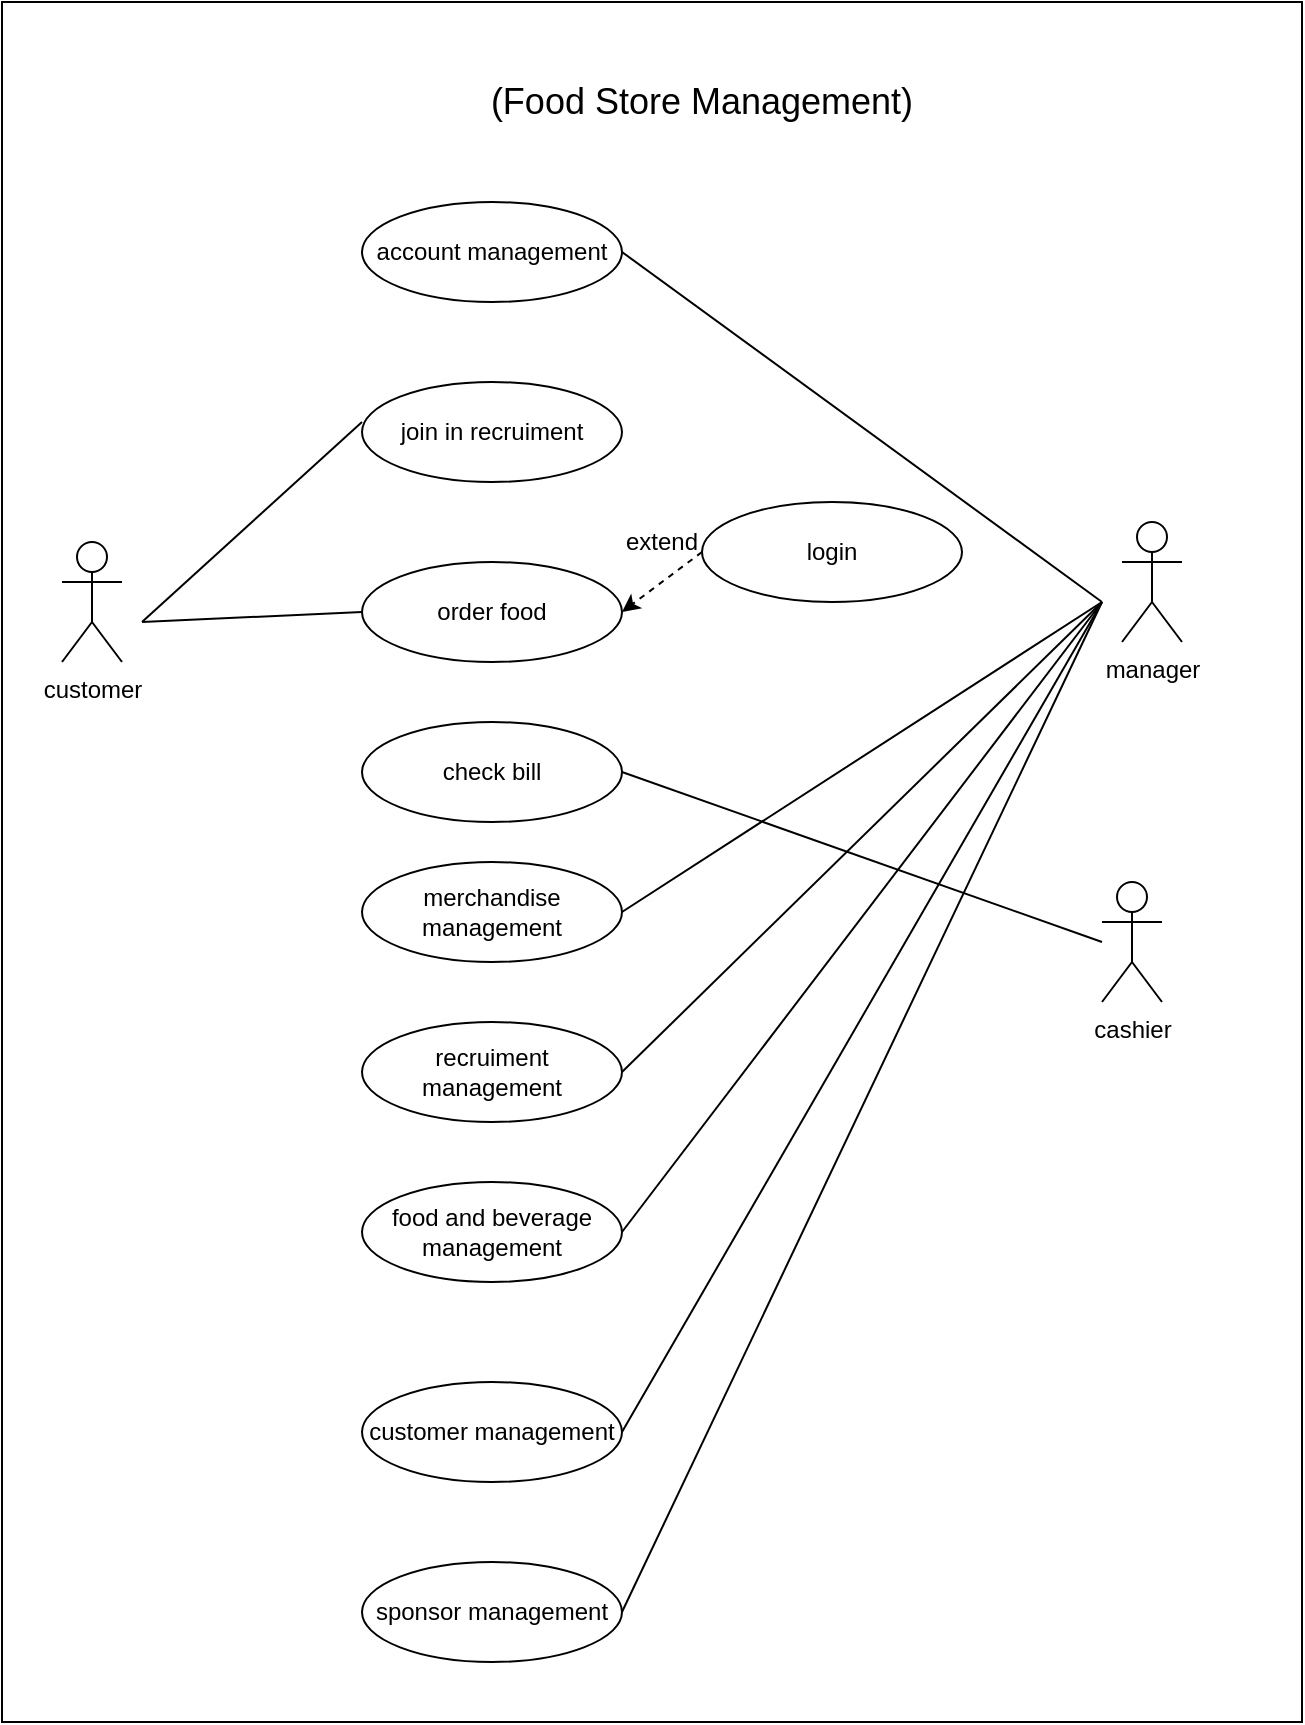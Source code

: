 <mxfile version="13.9.9" type="device"><diagram id="onKsXKQIFQZeuR_Arm93" name="Page-1"><mxGraphModel dx="905" dy="672" grid="1" gridSize="10" guides="1" tooltips="1" connect="1" arrows="1" fold="1" page="1" pageScale="1" pageWidth="850" pageHeight="1100" math="0" shadow="0"><root><mxCell id="0"/><mxCell id="1" parent="0"/><mxCell id="MXGotOI3h4ILniZEIeiX-18" value="" style="rounded=0;whiteSpace=wrap;html=1;movable=1;resizable=1;rotatable=1;deletable=1;editable=1;connectable=1;" parent="1" vertex="1"><mxGeometry x="90" y="320" width="650" height="860" as="geometry"/></mxCell><mxCell id="MXGotOI3h4ILniZEIeiX-1" value="customer" style="shape=umlActor;verticalLabelPosition=bottom;verticalAlign=top;html=1;outlineConnect=0;" parent="1" vertex="1"><mxGeometry x="120" y="590" width="30" height="60" as="geometry"/></mxCell><mxCell id="MXGotOI3h4ILniZEIeiX-3" value="account management" style="ellipse;whiteSpace=wrap;html=1;" parent="1" vertex="1"><mxGeometry x="270" y="420" width="130" height="50" as="geometry"/></mxCell><mxCell id="MXGotOI3h4ILniZEIeiX-4" value="join in recruiment" style="ellipse;whiteSpace=wrap;html=1;" parent="1" vertex="1"><mxGeometry x="270" y="510" width="130" height="50" as="geometry"/></mxCell><mxCell id="MXGotOI3h4ILniZEIeiX-5" value="order food" style="ellipse;whiteSpace=wrap;html=1;" parent="1" vertex="1"><mxGeometry x="270" y="600" width="130" height="50" as="geometry"/></mxCell><mxCell id="MXGotOI3h4ILniZEIeiX-6" value="merchandise management" style="ellipse;whiteSpace=wrap;html=1;" parent="1" vertex="1"><mxGeometry x="270" y="750" width="130" height="50" as="geometry"/></mxCell><mxCell id="MXGotOI3h4ILniZEIeiX-7" value="recruiment management" style="ellipse;whiteSpace=wrap;html=1;" parent="1" vertex="1"><mxGeometry x="270" y="830" width="130" height="50" as="geometry"/></mxCell><mxCell id="MXGotOI3h4ILniZEIeiX-8" value="manager" style="shape=umlActor;verticalLabelPosition=bottom;verticalAlign=top;html=1;outlineConnect=0;" parent="1" vertex="1"><mxGeometry x="650" y="580" width="30" height="60" as="geometry"/></mxCell><mxCell id="MXGotOI3h4ILniZEIeiX-13" value="" style="endArrow=none;html=1;entryX=0;entryY=0.4;entryDx=0;entryDy=0;entryPerimeter=0;" parent="1" target="MXGotOI3h4ILniZEIeiX-4" edge="1"><mxGeometry width="50" height="50" relative="1" as="geometry"><mxPoint x="160" y="630" as="sourcePoint"/><mxPoint x="279.22" y="450.2" as="targetPoint"/></mxGeometry></mxCell><mxCell id="MXGotOI3h4ILniZEIeiX-14" value="" style="endArrow=none;html=1;entryX=0;entryY=0.5;entryDx=0;entryDy=0;" parent="1" target="MXGotOI3h4ILniZEIeiX-5" edge="1"><mxGeometry width="50" height="50" relative="1" as="geometry"><mxPoint x="160" y="630" as="sourcePoint"/><mxPoint x="280" y="540" as="targetPoint"/></mxGeometry></mxCell><mxCell id="MXGotOI3h4ILniZEIeiX-15" value="" style="endArrow=none;html=1;exitX=1;exitY=0.5;exitDx=0;exitDy=0;" parent="1" source="MXGotOI3h4ILniZEIeiX-6" edge="1"><mxGeometry width="50" height="50" relative="1" as="geometry"><mxPoint x="470" y="640" as="sourcePoint"/><mxPoint x="640" y="620" as="targetPoint"/></mxGeometry></mxCell><mxCell id="MXGotOI3h4ILniZEIeiX-16" value="" style="endArrow=none;html=1;exitX=1;exitY=0.5;exitDx=0;exitDy=0;" parent="1" edge="1" source="MXGotOI3h4ILniZEIeiX-7"><mxGeometry width="50" height="50" relative="1" as="geometry"><mxPoint x="490.0" y="805" as="sourcePoint"/><mxPoint x="640" y="620" as="targetPoint"/></mxGeometry></mxCell><mxCell id="MXGotOI3h4ILniZEIeiX-17" value="" style="endArrow=none;html=1;entryX=1;entryY=0.5;entryDx=0;entryDy=0;" parent="1" target="MXGotOI3h4ILniZEIeiX-3" edge="1"><mxGeometry width="50" height="50" relative="1" as="geometry"><mxPoint x="640" y="620" as="sourcePoint"/><mxPoint x="520" y="590" as="targetPoint"/></mxGeometry></mxCell><mxCell id="MXGotOI3h4ILniZEIeiX-19" value="&lt;font style=&quot;font-size: 18px&quot;&gt;(Food Store Management)&lt;/font&gt;" style="text;html=1;strokeColor=none;fillColor=none;align=center;verticalAlign=middle;whiteSpace=wrap;rounded=0;" parent="1" vertex="1"><mxGeometry x="320" y="360" width="240" height="20" as="geometry"/></mxCell><mxCell id="vj1zHsKzpIPWMv2eShiR-1" value="check bill" style="ellipse;whiteSpace=wrap;html=1;" vertex="1" parent="1"><mxGeometry x="270" y="680" width="130" height="50" as="geometry"/></mxCell><mxCell id="vj1zHsKzpIPWMv2eShiR-3" value="food and beverage management" style="ellipse;whiteSpace=wrap;html=1;" vertex="1" parent="1"><mxGeometry x="270" y="910" width="130" height="50" as="geometry"/></mxCell><mxCell id="vj1zHsKzpIPWMv2eShiR-4" value="" style="endArrow=none;html=1;exitX=1;exitY=0.5;exitDx=0;exitDy=0;" edge="1" parent="1" source="vj1zHsKzpIPWMv2eShiR-3"><mxGeometry width="50" height="50" relative="1" as="geometry"><mxPoint x="420" y="870" as="sourcePoint"/><mxPoint x="640" y="620" as="targetPoint"/></mxGeometry></mxCell><mxCell id="vj1zHsKzpIPWMv2eShiR-5" value="cashier" style="shape=umlActor;verticalLabelPosition=bottom;verticalAlign=top;html=1;outlineConnect=0;" vertex="1" parent="1"><mxGeometry x="640" y="760" width="30" height="60" as="geometry"/></mxCell><mxCell id="vj1zHsKzpIPWMv2eShiR-8" value="" style="endArrow=none;html=1;exitX=1;exitY=0.5;exitDx=0;exitDy=0;" edge="1" parent="1" source="vj1zHsKzpIPWMv2eShiR-1"><mxGeometry width="50" height="50" relative="1" as="geometry"><mxPoint x="490" y="700" as="sourcePoint"/><mxPoint x="640" y="790" as="targetPoint"/></mxGeometry></mxCell><mxCell id="vj1zHsKzpIPWMv2eShiR-9" value="login" style="ellipse;whiteSpace=wrap;html=1;" vertex="1" parent="1"><mxGeometry x="440" y="570" width="130" height="50" as="geometry"/></mxCell><mxCell id="vj1zHsKzpIPWMv2eShiR-11" value="" style="endArrow=classic;html=1;entryX=1;entryY=0.5;entryDx=0;entryDy=0;exitX=0;exitY=0.5;exitDx=0;exitDy=0;dashed=1;" edge="1" parent="1" source="vj1zHsKzpIPWMv2eShiR-9" target="MXGotOI3h4ILniZEIeiX-5"><mxGeometry width="50" height="50" relative="1" as="geometry"><mxPoint x="350" y="710" as="sourcePoint"/><mxPoint x="400" y="660" as="targetPoint"/></mxGeometry></mxCell><mxCell id="vj1zHsKzpIPWMv2eShiR-12" value="extend" style="text;html=1;strokeColor=none;fillColor=none;align=center;verticalAlign=middle;whiteSpace=wrap;rounded=0;" vertex="1" parent="1"><mxGeometry x="400" y="580" width="40" height="20" as="geometry"/></mxCell><mxCell id="vj1zHsKzpIPWMv2eShiR-13" value="customer management" style="ellipse;whiteSpace=wrap;html=1;" vertex="1" parent="1"><mxGeometry x="270" y="1010" width="130" height="50" as="geometry"/></mxCell><mxCell id="vj1zHsKzpIPWMv2eShiR-14" value="sponsor management" style="ellipse;whiteSpace=wrap;html=1;" vertex="1" parent="1"><mxGeometry x="270" y="1100" width="130" height="50" as="geometry"/></mxCell><mxCell id="vj1zHsKzpIPWMv2eShiR-15" value="" style="endArrow=none;html=1;exitX=1;exitY=0.5;exitDx=0;exitDy=0;" edge="1" parent="1" source="vj1zHsKzpIPWMv2eShiR-13"><mxGeometry width="50" height="50" relative="1" as="geometry"><mxPoint x="410" y="945" as="sourcePoint"/><mxPoint x="640" y="620" as="targetPoint"/></mxGeometry></mxCell><mxCell id="vj1zHsKzpIPWMv2eShiR-16" value="" style="endArrow=none;html=1;exitX=1;exitY=0.5;exitDx=0;exitDy=0;" edge="1" parent="1" source="vj1zHsKzpIPWMv2eShiR-14"><mxGeometry width="50" height="50" relative="1" as="geometry"><mxPoint x="420" y="955" as="sourcePoint"/><mxPoint x="640" y="620" as="targetPoint"/></mxGeometry></mxCell></root></mxGraphModel></diagram></mxfile>